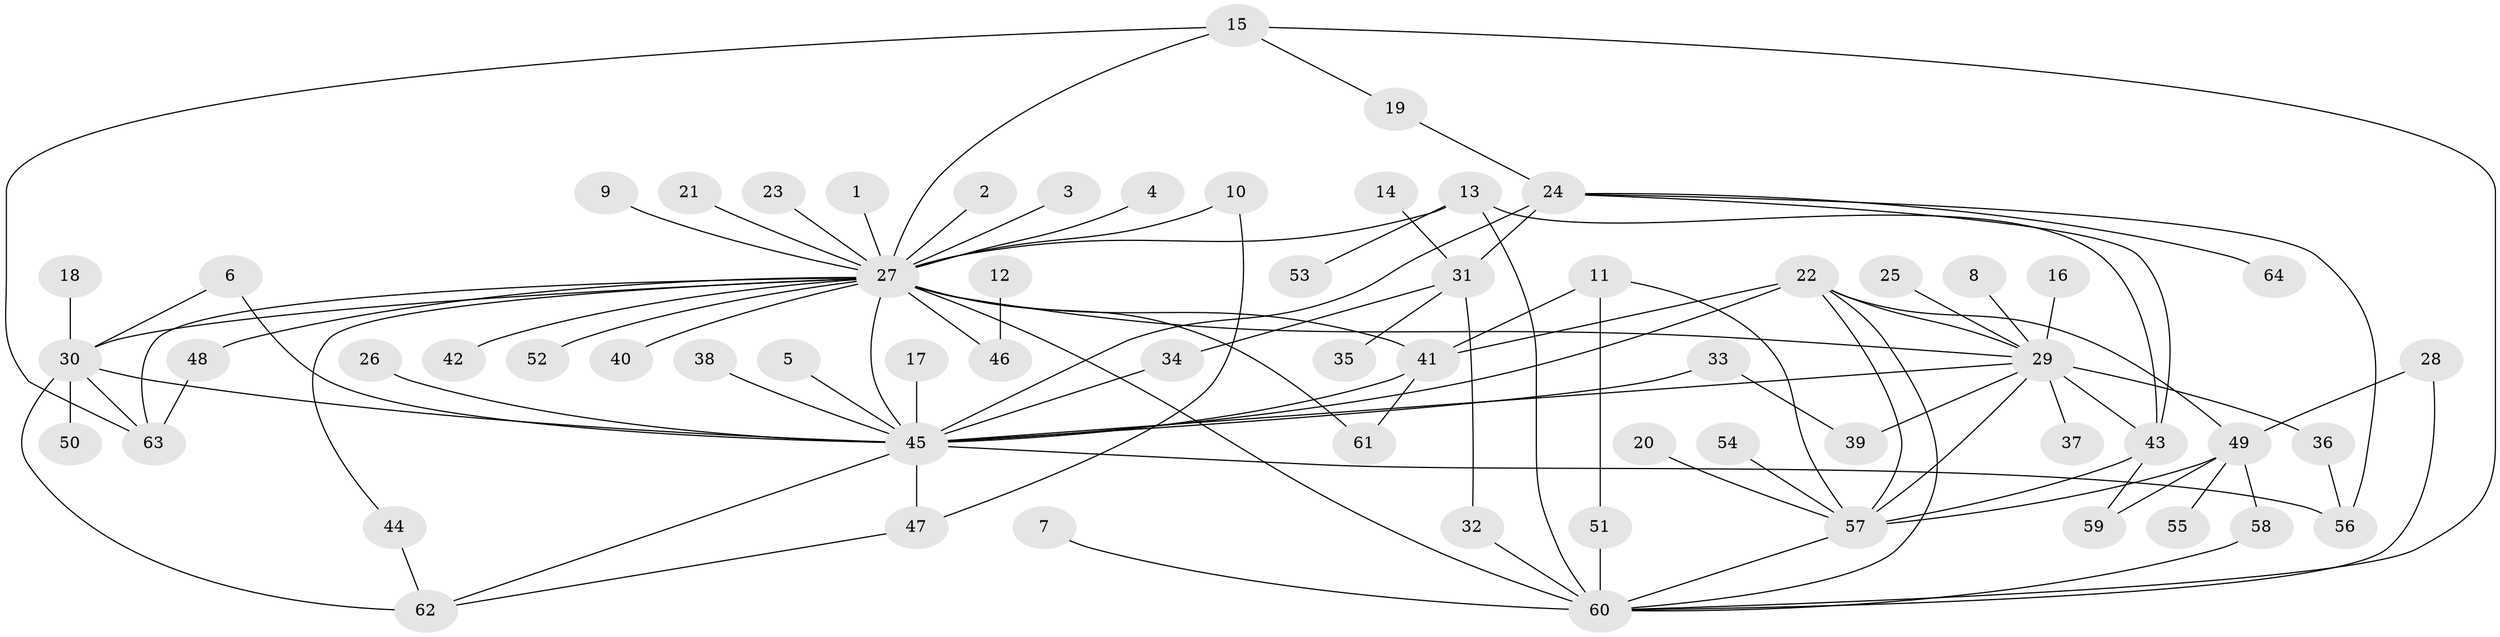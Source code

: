 // original degree distribution, {1: 0.5, 27: 0.007936507936507936, 5: 0.015873015873015872, 19: 0.007936507936507936, 9: 0.007936507936507936, 4: 0.05555555555555555, 3: 0.07936507936507936, 13: 0.007936507936507936, 10: 0.007936507936507936, 14: 0.007936507936507936, 7: 0.015873015873015872, 2: 0.25396825396825395, 6: 0.023809523809523808, 11: 0.007936507936507936}
// Generated by graph-tools (version 1.1) at 2025/01/03/09/25 03:01:45]
// undirected, 64 vertices, 97 edges
graph export_dot {
graph [start="1"]
  node [color=gray90,style=filled];
  1;
  2;
  3;
  4;
  5;
  6;
  7;
  8;
  9;
  10;
  11;
  12;
  13;
  14;
  15;
  16;
  17;
  18;
  19;
  20;
  21;
  22;
  23;
  24;
  25;
  26;
  27;
  28;
  29;
  30;
  31;
  32;
  33;
  34;
  35;
  36;
  37;
  38;
  39;
  40;
  41;
  42;
  43;
  44;
  45;
  46;
  47;
  48;
  49;
  50;
  51;
  52;
  53;
  54;
  55;
  56;
  57;
  58;
  59;
  60;
  61;
  62;
  63;
  64;
  1 -- 27 [weight=1.0];
  2 -- 27 [weight=1.0];
  3 -- 27 [weight=1.0];
  4 -- 27 [weight=1.0];
  5 -- 45 [weight=1.0];
  6 -- 30 [weight=1.0];
  6 -- 45 [weight=1.0];
  7 -- 60 [weight=1.0];
  8 -- 29 [weight=1.0];
  9 -- 27 [weight=1.0];
  10 -- 27 [weight=1.0];
  10 -- 47 [weight=1.0];
  11 -- 41 [weight=1.0];
  11 -- 51 [weight=1.0];
  11 -- 57 [weight=1.0];
  12 -- 46 [weight=1.0];
  13 -- 27 [weight=2.0];
  13 -- 43 [weight=1.0];
  13 -- 53 [weight=1.0];
  13 -- 60 [weight=2.0];
  14 -- 31 [weight=1.0];
  15 -- 19 [weight=1.0];
  15 -- 27 [weight=1.0];
  15 -- 60 [weight=1.0];
  15 -- 63 [weight=1.0];
  16 -- 29 [weight=1.0];
  17 -- 45 [weight=1.0];
  18 -- 30 [weight=1.0];
  19 -- 24 [weight=1.0];
  20 -- 57 [weight=1.0];
  21 -- 27 [weight=1.0];
  22 -- 29 [weight=1.0];
  22 -- 41 [weight=1.0];
  22 -- 45 [weight=1.0];
  22 -- 49 [weight=1.0];
  22 -- 57 [weight=1.0];
  22 -- 60 [weight=1.0];
  23 -- 27 [weight=1.0];
  24 -- 31 [weight=2.0];
  24 -- 43 [weight=1.0];
  24 -- 45 [weight=1.0];
  24 -- 56 [weight=1.0];
  24 -- 64 [weight=1.0];
  25 -- 29 [weight=1.0];
  26 -- 45 [weight=1.0];
  27 -- 29 [weight=1.0];
  27 -- 30 [weight=1.0];
  27 -- 40 [weight=1.0];
  27 -- 41 [weight=1.0];
  27 -- 42 [weight=1.0];
  27 -- 44 [weight=1.0];
  27 -- 45 [weight=1.0];
  27 -- 46 [weight=1.0];
  27 -- 48 [weight=1.0];
  27 -- 52 [weight=1.0];
  27 -- 60 [weight=1.0];
  27 -- 61 [weight=1.0];
  27 -- 63 [weight=1.0];
  28 -- 49 [weight=1.0];
  28 -- 60 [weight=1.0];
  29 -- 36 [weight=1.0];
  29 -- 37 [weight=1.0];
  29 -- 39 [weight=1.0];
  29 -- 43 [weight=1.0];
  29 -- 45 [weight=1.0];
  29 -- 57 [weight=1.0];
  30 -- 45 [weight=1.0];
  30 -- 50 [weight=1.0];
  30 -- 62 [weight=1.0];
  30 -- 63 [weight=1.0];
  31 -- 32 [weight=1.0];
  31 -- 34 [weight=1.0];
  31 -- 35 [weight=1.0];
  32 -- 60 [weight=1.0];
  33 -- 39 [weight=1.0];
  33 -- 45 [weight=1.0];
  34 -- 45 [weight=1.0];
  36 -- 56 [weight=1.0];
  38 -- 45 [weight=1.0];
  41 -- 45 [weight=1.0];
  41 -- 61 [weight=1.0];
  43 -- 57 [weight=1.0];
  43 -- 59 [weight=1.0];
  44 -- 62 [weight=1.0];
  45 -- 47 [weight=1.0];
  45 -- 56 [weight=1.0];
  45 -- 62 [weight=1.0];
  47 -- 62 [weight=1.0];
  48 -- 63 [weight=1.0];
  49 -- 55 [weight=1.0];
  49 -- 57 [weight=1.0];
  49 -- 58 [weight=1.0];
  49 -- 59 [weight=1.0];
  51 -- 60 [weight=1.0];
  54 -- 57 [weight=1.0];
  57 -- 60 [weight=1.0];
  58 -- 60 [weight=1.0];
}
